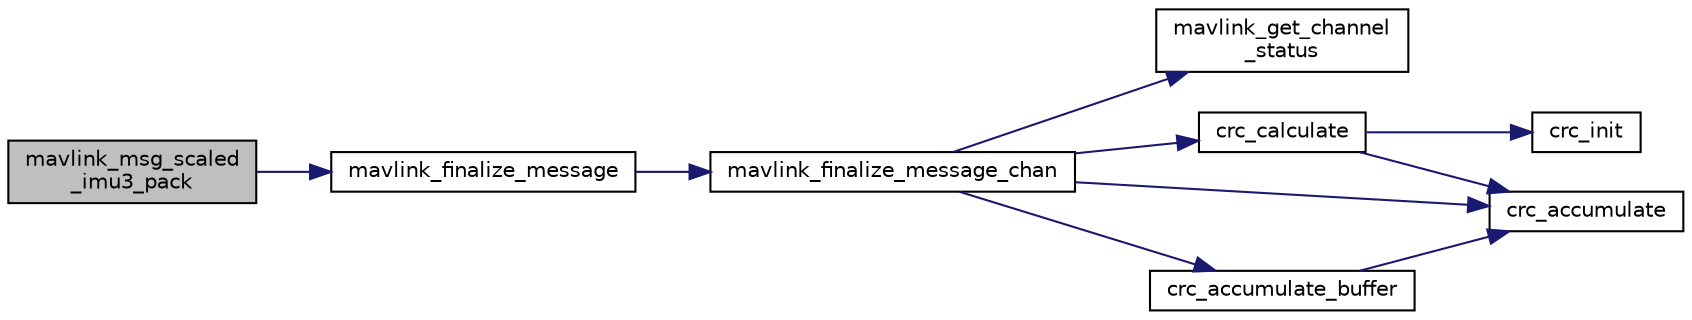 digraph "mavlink_msg_scaled_imu3_pack"
{
 // INTERACTIVE_SVG=YES
  edge [fontname="Helvetica",fontsize="10",labelfontname="Helvetica",labelfontsize="10"];
  node [fontname="Helvetica",fontsize="10",shape=record];
  rankdir="LR";
  Node1 [label="mavlink_msg_scaled\l_imu3_pack",height=0.2,width=0.4,color="black", fillcolor="grey75", style="filled", fontcolor="black"];
  Node1 -> Node2 [color="midnightblue",fontsize="10",style="solid",fontname="Helvetica"];
  Node2 [label="mavlink_finalize_message",height=0.2,width=0.4,color="black", fillcolor="white", style="filled",URL="$mavlink__helpers_8h.html#af3bea083c5ec83f5b6570b2bd4a817d0",tooltip="Finalize a MAVLink message with MAVLINK_COMM_0 as default channel. "];
  Node2 -> Node3 [color="midnightblue",fontsize="10",style="solid",fontname="Helvetica"];
  Node3 [label="mavlink_finalize_message_chan",height=0.2,width=0.4,color="black", fillcolor="white", style="filled",URL="$mavlink__helpers_8h.html#aa66131138fc02101dcc73b4b556ab422",tooltip="Finalize a MAVLink message with channel assignment. "];
  Node3 -> Node4 [color="midnightblue",fontsize="10",style="solid",fontname="Helvetica"];
  Node4 [label="mavlink_get_channel\l_status",height=0.2,width=0.4,color="black", fillcolor="white", style="filled",URL="$mavlink__helpers_8h.html#ac006d308067f48514ca5c0cf0b046c28"];
  Node3 -> Node5 [color="midnightblue",fontsize="10",style="solid",fontname="Helvetica"];
  Node5 [label="crc_calculate",height=0.2,width=0.4,color="black", fillcolor="white", style="filled",URL="$checksum_8h.html#ab4264eb7b9e22aabb5cc3191bce35f4c",tooltip="Calculates the X.25 checksum on a byte buffer. "];
  Node5 -> Node6 [color="midnightblue",fontsize="10",style="solid",fontname="Helvetica"];
  Node6 [label="crc_init",height=0.2,width=0.4,color="black", fillcolor="white", style="filled",URL="$checksum_8h.html#aee738f6e20d31b027afdd966c79befae",tooltip="Initiliaze the buffer for the X.25 CRC. "];
  Node5 -> Node7 [color="midnightblue",fontsize="10",style="solid",fontname="Helvetica"];
  Node7 [label="crc_accumulate",height=0.2,width=0.4,color="black", fillcolor="white", style="filled",URL="$checksum_8h.html#ade2bbc31cd3b5b6d839556f56de61957",tooltip="Accumulate the X.25 CRC by adding one char at a time. "];
  Node3 -> Node8 [color="midnightblue",fontsize="10",style="solid",fontname="Helvetica"];
  Node8 [label="crc_accumulate_buffer",height=0.2,width=0.4,color="black", fillcolor="white", style="filled",URL="$checksum_8h.html#abcbaa800e8fcbcdf9bb48168657fbefd",tooltip="Accumulate the X.25 CRC by adding an array of bytes. "];
  Node8 -> Node7 [color="midnightblue",fontsize="10",style="solid",fontname="Helvetica"];
  Node3 -> Node7 [color="midnightblue",fontsize="10",style="solid",fontname="Helvetica"];
}
